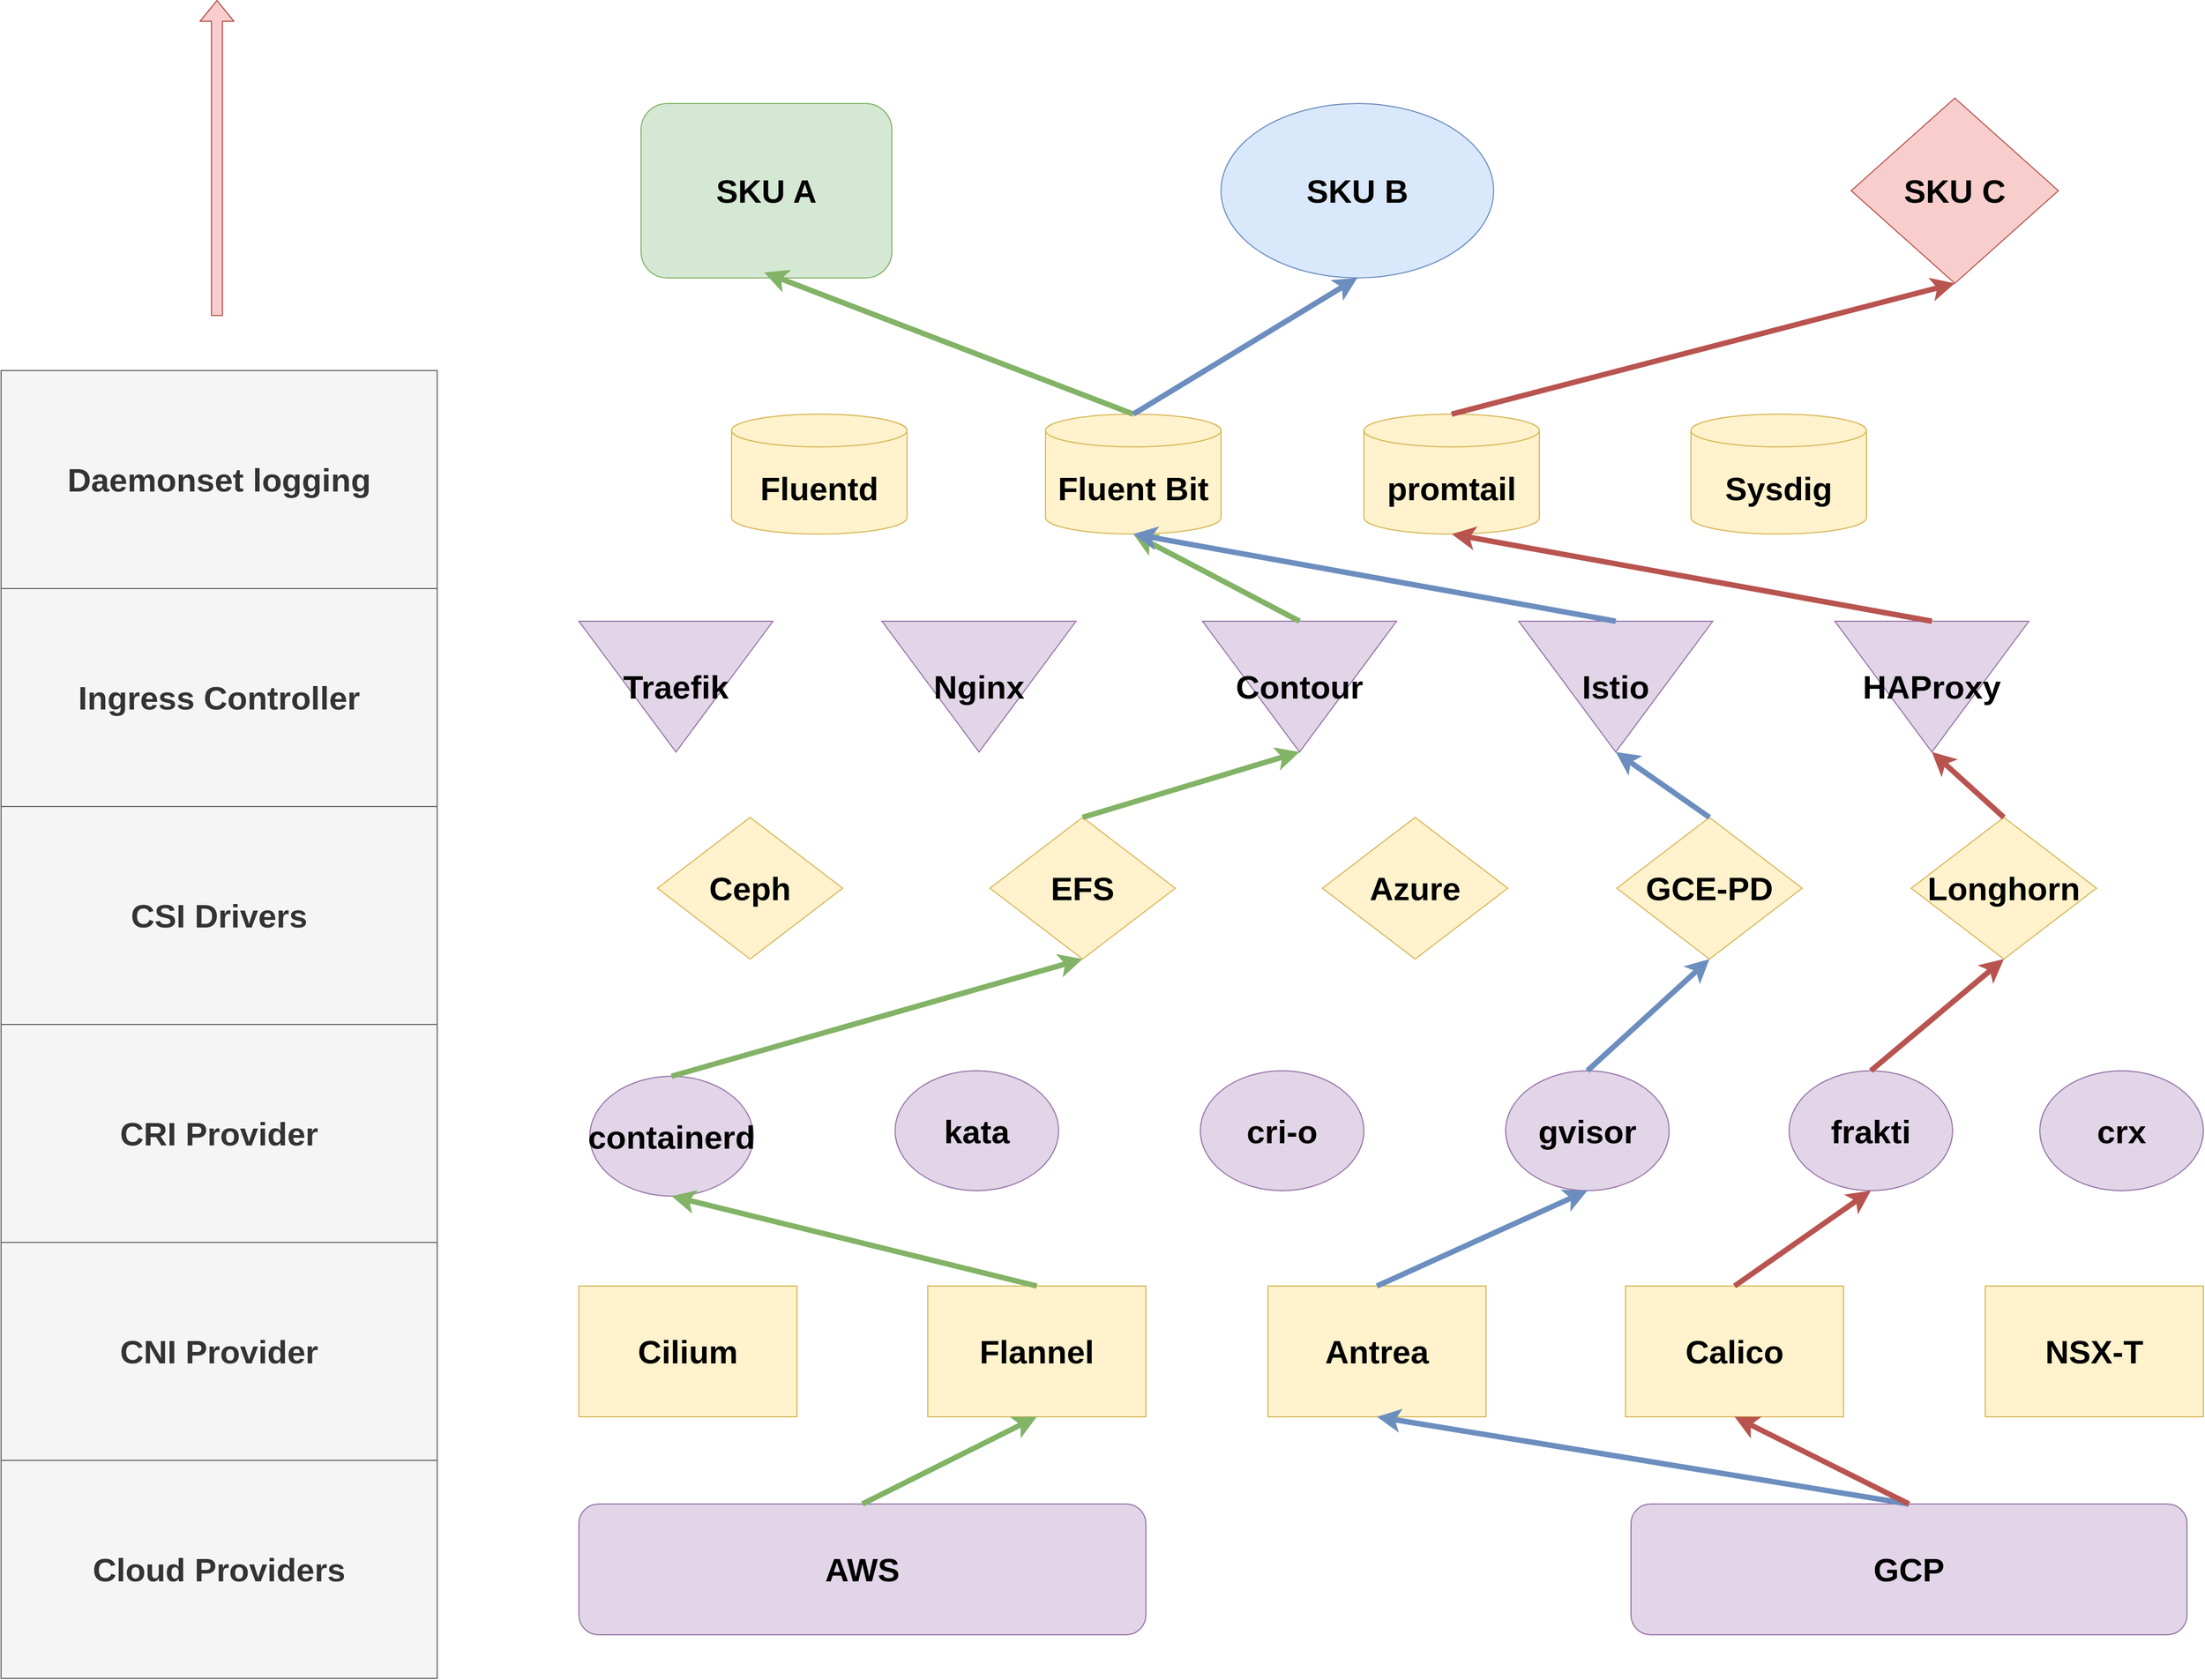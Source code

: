 <mxfile version="21.5.2" type="embed">
    <diagram id="K7M3HRoWgAVKcHkSSJoV" name="SKU">
        <mxGraphModel dx="4666" dy="2681" grid="1" gridSize="10" guides="1" tooltips="1" connect="1" arrows="1" fold="1" page="1" pageScale="1" pageWidth="1654" pageHeight="1169" math="0" shadow="0">
            <root>
                <mxCell id="0"/>
                <mxCell id="1" parent="0"/>
                <mxCell id="2" value="SKU A" style="rounded=1;whiteSpace=wrap;html=1;fillColor=#d5e8d4;strokeColor=#82b366;fontSize=30;fontStyle=1" parent="1" vertex="1">
                    <mxGeometry x="177" y="-285" width="230" height="160" as="geometry"/>
                </mxCell>
                <mxCell id="3" value="SKU B" style="ellipse;whiteSpace=wrap;html=1;fillColor=#dae8fc;strokeColor=#6c8ebf;fontSize=30;fontStyle=1" parent="1" vertex="1">
                    <mxGeometry x="709" y="-285" width="250" height="160" as="geometry"/>
                </mxCell>
                <mxCell id="4" value="SKU C" style="rhombus;whiteSpace=wrap;html=1;fillColor=#f8cecc;strokeColor=#b85450;fontSize=30;fontStyle=1" parent="1" vertex="1">
                    <mxGeometry x="1287" y="-290" width="190" height="170" as="geometry"/>
                </mxCell>
                <mxCell id="5" value="AWS" style="rounded=1;whiteSpace=wrap;html=1;fontSize=30;fillColor=#e1d5e7;strokeColor=#9673a6;fontStyle=1" parent="1" vertex="1">
                    <mxGeometry x="120" y="1000" width="520" height="120" as="geometry"/>
                </mxCell>
                <mxCell id="6" value="GCP" style="rounded=1;whiteSpace=wrap;html=1;fontSize=30;fillColor=#e1d5e7;strokeColor=#9673a6;fontStyle=1" parent="1" vertex="1">
                    <mxGeometry x="1085" y="1000" width="510" height="120" as="geometry"/>
                </mxCell>
                <mxCell id="8" value="Cilium" style="rounded=0;whiteSpace=wrap;html=1;fontSize=30;fillColor=#fff2cc;strokeColor=#d6b656;fontStyle=1" parent="1" vertex="1">
                    <mxGeometry x="120" y="800" width="200" height="120" as="geometry"/>
                </mxCell>
                <mxCell id="9" value="Flannel" style="rounded=0;whiteSpace=wrap;html=1;fontSize=30;fillColor=#fff2cc;strokeColor=#d6b656;fontStyle=1" parent="1" vertex="1">
                    <mxGeometry x="440" y="800" width="200" height="120" as="geometry"/>
                </mxCell>
                <mxCell id="10" value="Antrea" style="rounded=0;whiteSpace=wrap;html=1;fontSize=30;fillColor=#fff2cc;strokeColor=#d6b656;fontStyle=1" parent="1" vertex="1">
                    <mxGeometry x="752" y="800" width="200" height="120" as="geometry"/>
                </mxCell>
                <mxCell id="11" value="Calico" style="rounded=0;whiteSpace=wrap;html=1;fontSize=30;fillColor=#fff2cc;strokeColor=#d6b656;fontStyle=1" parent="1" vertex="1">
                    <mxGeometry x="1080" y="800" width="200" height="120" as="geometry"/>
                </mxCell>
                <mxCell id="13" value="containerd" style="ellipse;whiteSpace=wrap;html=1;fontSize=30;fillColor=#e1d5e7;strokeColor=#9673a6;fontStyle=1" parent="1" vertex="1">
                    <mxGeometry x="130" y="607.5" width="150" height="110" as="geometry"/>
                </mxCell>
                <mxCell id="14" value="kata" style="ellipse;whiteSpace=wrap;html=1;fontSize=30;fillColor=#e1d5e7;strokeColor=#9673a6;fontStyle=1" parent="1" vertex="1">
                    <mxGeometry x="410" y="602.5" width="150" height="110" as="geometry"/>
                </mxCell>
                <mxCell id="15" value="cri-o" style="ellipse;whiteSpace=wrap;html=1;fontSize=30;fillColor=#e1d5e7;strokeColor=#9673a6;fontStyle=1" parent="1" vertex="1">
                    <mxGeometry x="690" y="602.5" width="150" height="110" as="geometry"/>
                </mxCell>
                <mxCell id="16" value="frakti" style="ellipse;whiteSpace=wrap;html=1;fontSize=30;fillColor=#e1d5e7;strokeColor=#9673a6;fontStyle=1" parent="1" vertex="1">
                    <mxGeometry x="1230" y="602.5" width="150" height="110" as="geometry"/>
                </mxCell>
                <mxCell id="18" value="Ceph" style="rhombus;whiteSpace=wrap;html=1;fontSize=30;fillColor=#fff2cc;strokeColor=#d6b656;fontStyle=1" parent="1" vertex="1">
                    <mxGeometry x="192" y="370" width="170" height="130" as="geometry"/>
                </mxCell>
                <mxCell id="25" value="NSX-T" style="rounded=0;whiteSpace=wrap;html=1;fontSize=30;fillColor=#fff2cc;strokeColor=#d6b656;fontStyle=1" parent="1" vertex="1">
                    <mxGeometry x="1410" y="800" width="200" height="120" as="geometry"/>
                </mxCell>
                <mxCell id="26" value="Cloud Providers" style="rounded=0;whiteSpace=wrap;html=1;fontSize=30;fontStyle=1;fillColor=#f5f5f5;fontColor=#333333;strokeColor=#666666;" parent="1" vertex="1">
                    <mxGeometry x="-410" y="960" width="400" height="200" as="geometry"/>
                </mxCell>
                <mxCell id="27" value="CNI Provider" style="rounded=0;whiteSpace=wrap;html=1;fontSize=30;fillColor=#f5f5f5;strokeColor=#666666;fontColor=#333333;fontStyle=1" parent="1" vertex="1">
                    <mxGeometry x="-410" y="760" width="400" height="200" as="geometry"/>
                </mxCell>
                <mxCell id="28" value="CRI Provider" style="rounded=0;whiteSpace=wrap;html=1;fontSize=30;fillColor=#f5f5f5;strokeColor=#666666;fontColor=#333333;fontStyle=1" parent="1" vertex="1">
                    <mxGeometry x="-410" y="560" width="400" height="200" as="geometry"/>
                </mxCell>
                <mxCell id="29" value="CSI Drivers" style="rounded=0;whiteSpace=wrap;html=1;fontSize=30;fillColor=#f5f5f5;strokeColor=#666666;fontColor=#333333;fontStyle=1" parent="1" vertex="1">
                    <mxGeometry x="-410" y="360" width="400" height="200" as="geometry"/>
                </mxCell>
                <mxCell id="30" value="Ingress Controller" style="rounded=0;whiteSpace=wrap;html=1;fontSize=30;fillColor=#f5f5f5;strokeColor=#666666;fontColor=#333333;fontStyle=1" parent="1" vertex="1">
                    <mxGeometry x="-410" y="160" width="400" height="200" as="geometry"/>
                </mxCell>
                <mxCell id="31" value="gvisor" style="ellipse;whiteSpace=wrap;html=1;fontSize=30;fillColor=#e1d5e7;strokeColor=#9673a6;fontStyle=1" parent="1" vertex="1">
                    <mxGeometry x="970" y="602.5" width="150" height="110" as="geometry"/>
                </mxCell>
                <mxCell id="32" value="crx" style="ellipse;whiteSpace=wrap;html=1;fontSize=30;fillColor=#e1d5e7;strokeColor=#9673a6;fontStyle=1" parent="1" vertex="1">
                    <mxGeometry x="1460" y="602.5" width="150" height="110" as="geometry"/>
                </mxCell>
                <mxCell id="33" value="Daemonset logging" style="rounded=0;whiteSpace=wrap;html=1;fontSize=30;fillColor=#f5f5f5;strokeColor=#666666;fontColor=#333333;fontStyle=1" parent="1" vertex="1">
                    <mxGeometry x="-410" y="-40" width="400" height="200" as="geometry"/>
                </mxCell>
                <mxCell id="34" value="EFS" style="rhombus;whiteSpace=wrap;html=1;fontSize=30;fillColor=#fff2cc;strokeColor=#d6b656;fontStyle=1" parent="1" vertex="1">
                    <mxGeometry x="497" y="370" width="170" height="130" as="geometry"/>
                </mxCell>
                <mxCell id="35" value="Azure" style="rhombus;whiteSpace=wrap;html=1;fontSize=30;fillColor=#fff2cc;strokeColor=#d6b656;fontStyle=1" parent="1" vertex="1">
                    <mxGeometry x="802" y="370" width="170" height="130" as="geometry"/>
                </mxCell>
                <mxCell id="36" value="GCE-PD" style="rhombus;whiteSpace=wrap;html=1;fontSize=30;fillColor=#fff2cc;strokeColor=#d6b656;fontStyle=1" parent="1" vertex="1">
                    <mxGeometry x="1072" y="370" width="170" height="130" as="geometry"/>
                </mxCell>
                <mxCell id="37" value="Longhorn" style="rhombus;whiteSpace=wrap;html=1;fontSize=30;fillColor=#fff2cc;strokeColor=#d6b656;fontStyle=1" parent="1" vertex="1">
                    <mxGeometry x="1342" y="370" width="170" height="130" as="geometry"/>
                </mxCell>
                <mxCell id="38" value="Nginx" style="triangle;whiteSpace=wrap;html=1;fontSize=30;direction=south;fontStyle=1;fillColor=#e1d5e7;strokeColor=#9673a6;" parent="1" vertex="1">
                    <mxGeometry x="398" y="190" width="178" height="120" as="geometry"/>
                </mxCell>
                <mxCell id="39" value="Istio" style="triangle;whiteSpace=wrap;html=1;fontSize=30;direction=south;fontStyle=1;fillColor=#e1d5e7;strokeColor=#9673a6;" parent="1" vertex="1">
                    <mxGeometry x="982" y="190" width="178" height="120" as="geometry"/>
                </mxCell>
                <mxCell id="40" value="Contour" style="triangle;whiteSpace=wrap;html=1;fontSize=30;direction=south;fontStyle=1;fillColor=#e1d5e7;strokeColor=#9673a6;" parent="1" vertex="1">
                    <mxGeometry x="692" y="190" width="178" height="120" as="geometry"/>
                </mxCell>
                <mxCell id="41" value="HAProxy" style="triangle;whiteSpace=wrap;html=1;fontSize=30;direction=south;fontStyle=1;fillColor=#e1d5e7;strokeColor=#9673a6;" parent="1" vertex="1">
                    <mxGeometry x="1272" y="190" width="178" height="120" as="geometry"/>
                </mxCell>
                <mxCell id="42" value="Traefik" style="triangle;whiteSpace=wrap;html=1;fontSize=30;direction=south;fontStyle=1;fillColor=#e1d5e7;strokeColor=#9673a6;" parent="1" vertex="1">
                    <mxGeometry x="120" y="190" width="178" height="120" as="geometry"/>
                </mxCell>
                <mxCell id="44" value="Fluentd" style="shape=cylinder3;whiteSpace=wrap;html=1;boundedLbl=1;backgroundOutline=1;size=15;fontSize=30;fillColor=#fff2cc;strokeColor=#d6b656;fontStyle=1" parent="1" vertex="1">
                    <mxGeometry x="260" width="161" height="110" as="geometry"/>
                </mxCell>
                <mxCell id="45" value="Fluent Bit" style="shape=cylinder3;whiteSpace=wrap;html=1;boundedLbl=1;backgroundOutline=1;size=15;fontSize=30;fillColor=#fff2cc;strokeColor=#d6b656;fontStyle=1" parent="1" vertex="1">
                    <mxGeometry x="548" width="161" height="110" as="geometry"/>
                </mxCell>
                <mxCell id="46" value="promtail" style="shape=cylinder3;whiteSpace=wrap;html=1;boundedLbl=1;backgroundOutline=1;size=15;fontSize=30;fillColor=#fff2cc;strokeColor=#d6b656;fontStyle=1" parent="1" vertex="1">
                    <mxGeometry x="840" width="161" height="110" as="geometry"/>
                </mxCell>
                <mxCell id="47" value="Sysdig" style="shape=cylinder3;whiteSpace=wrap;html=1;boundedLbl=1;backgroundOutline=1;size=15;fontSize=30;fillColor=#fff2cc;strokeColor=#d6b656;fontStyle=1" parent="1" vertex="1">
                    <mxGeometry x="1140" width="161" height="110" as="geometry"/>
                </mxCell>
                <mxCell id="48" value="" style="endArrow=classic;html=1;fontSize=30;exitX=0.5;exitY=0;exitDx=0;exitDy=0;entryX=0.5;entryY=1;entryDx=0;entryDy=0;strokeWidth=5;fillColor=#d5e8d4;strokeColor=#82b366;" parent="1" source="5" target="9" edge="1">
                    <mxGeometry width="50" height="50" relative="1" as="geometry">
                        <mxPoint x="800" y="1050" as="sourcePoint"/>
                        <mxPoint x="850" y="1000" as="targetPoint"/>
                    </mxGeometry>
                </mxCell>
                <mxCell id="49" value="" style="endArrow=classic;html=1;fontSize=30;exitX=0.5;exitY=0;exitDx=0;exitDy=0;entryX=0.5;entryY=1;entryDx=0;entryDy=0;strokeWidth=5;fillColor=#d5e8d4;strokeColor=#82b366;" parent="1" source="9" target="13" edge="1">
                    <mxGeometry width="50" height="50" relative="1" as="geometry">
                        <mxPoint x="390" y="1010" as="sourcePoint"/>
                        <mxPoint x="550.0" y="930" as="targetPoint"/>
                    </mxGeometry>
                </mxCell>
                <mxCell id="50" value="" style="endArrow=classic;html=1;fontSize=30;exitX=0.5;exitY=0;exitDx=0;exitDy=0;entryX=0.5;entryY=1;entryDx=0;entryDy=0;strokeWidth=5;fillColor=#d5e8d4;strokeColor=#82b366;" parent="1" source="13" target="34" edge="1">
                    <mxGeometry width="50" height="50" relative="1" as="geometry">
                        <mxPoint x="550.0" y="810" as="sourcePoint"/>
                        <mxPoint x="215" y="727.5" as="targetPoint"/>
                    </mxGeometry>
                </mxCell>
                <mxCell id="51" value="" style="endArrow=classic;html=1;fontSize=30;exitX=0.5;exitY=0;exitDx=0;exitDy=0;entryX=1;entryY=0.5;entryDx=0;entryDy=0;strokeWidth=5;fillColor=#d5e8d4;strokeColor=#82b366;" parent="1" source="34" target="40" edge="1">
                    <mxGeometry width="50" height="50" relative="1" as="geometry">
                        <mxPoint x="215" y="617.5" as="sourcePoint"/>
                        <mxPoint x="592" y="510" as="targetPoint"/>
                    </mxGeometry>
                </mxCell>
                <mxCell id="52" value="" style="endArrow=classic;html=1;fontSize=30;exitX=0;exitY=0.5;exitDx=0;exitDy=0;entryX=0.5;entryY=1;entryDx=0;entryDy=0;strokeWidth=5;fillColor=#d5e8d4;strokeColor=#82b366;entryPerimeter=0;" parent="1" source="40" target="45" edge="1">
                    <mxGeometry width="50" height="50" relative="1" as="geometry">
                        <mxPoint x="592" y="380" as="sourcePoint"/>
                        <mxPoint x="791" y="320" as="targetPoint"/>
                    </mxGeometry>
                </mxCell>
                <mxCell id="53" value="" style="endArrow=classic;html=1;fontSize=30;exitX=0.5;exitY=0;exitDx=0;exitDy=0;strokeWidth=5;fillColor=#d5e8d4;strokeColor=#82b366;exitPerimeter=0;" parent="1" source="45" edge="1">
                    <mxGeometry width="50" height="50" relative="1" as="geometry">
                        <mxPoint x="791" y="200" as="sourcePoint"/>
                        <mxPoint x="290" y="-130" as="targetPoint"/>
                    </mxGeometry>
                </mxCell>
                <mxCell id="54" value="" style="endArrow=classic;html=1;fontSize=30;exitX=0.5;exitY=0;exitDx=0;exitDy=0;strokeWidth=5;fillColor=#dae8fc;strokeColor=#6c8ebf;entryX=0.5;entryY=1;entryDx=0;entryDy=0;" parent="1" source="6" target="10" edge="1">
                    <mxGeometry width="50" height="50" relative="1" as="geometry">
                        <mxPoint x="638.5" y="10" as="sourcePoint"/>
                        <mxPoint x="300" y="-120" as="targetPoint"/>
                    </mxGeometry>
                </mxCell>
                <mxCell id="55" value="" style="endArrow=classic;html=1;fontSize=30;exitX=0.5;exitY=0;exitDx=0;exitDy=0;strokeWidth=5;fillColor=#dae8fc;strokeColor=#6c8ebf;entryX=0.5;entryY=1;entryDx=0;entryDy=0;" parent="1" source="10" target="31" edge="1">
                    <mxGeometry width="50" height="50" relative="1" as="geometry">
                        <mxPoint x="1350" y="1010" as="sourcePoint"/>
                        <mxPoint x="862" y="930" as="targetPoint"/>
                    </mxGeometry>
                </mxCell>
                <mxCell id="56" value="" style="endArrow=classic;html=1;fontSize=30;exitX=0.5;exitY=0;exitDx=0;exitDy=0;strokeWidth=5;fillColor=#dae8fc;strokeColor=#6c8ebf;entryX=0.5;entryY=1;entryDx=0;entryDy=0;" parent="1" source="31" target="36" edge="1">
                    <mxGeometry width="50" height="50" relative="1" as="geometry">
                        <mxPoint x="862" y="810" as="sourcePoint"/>
                        <mxPoint x="920" y="520" as="targetPoint"/>
                    </mxGeometry>
                </mxCell>
                <mxCell id="57" value="" style="endArrow=classic;html=1;fontSize=30;exitX=0.5;exitY=0;exitDx=0;exitDy=0;strokeWidth=5;fillColor=#dae8fc;strokeColor=#6c8ebf;entryX=1;entryY=0.5;entryDx=0;entryDy=0;" parent="1" source="36" target="39" edge="1">
                    <mxGeometry width="50" height="50" relative="1" as="geometry">
                        <mxPoint x="1055" y="612.5" as="sourcePoint"/>
                        <mxPoint x="1167.0" y="510" as="targetPoint"/>
                    </mxGeometry>
                </mxCell>
                <mxCell id="58" value="" style="endArrow=classic;html=1;fontSize=30;exitX=0;exitY=0.5;exitDx=0;exitDy=0;strokeWidth=5;fillColor=#dae8fc;strokeColor=#6c8ebf;entryX=0.5;entryY=1;entryDx=0;entryDy=0;entryPerimeter=0;" parent="1" source="39" target="45" edge="1">
                    <mxGeometry width="50" height="50" relative="1" as="geometry">
                        <mxPoint x="1167.0" y="380" as="sourcePoint"/>
                        <mxPoint x="1081.0" y="320" as="targetPoint"/>
                    </mxGeometry>
                </mxCell>
                <mxCell id="59" value="" style="endArrow=classic;html=1;fontSize=30;exitX=0.5;exitY=0;exitDx=0;exitDy=0;strokeWidth=5;fillColor=#dae8fc;strokeColor=#6c8ebf;entryX=0.5;entryY=1;entryDx=0;entryDy=0;exitPerimeter=0;" parent="1" source="45" target="3" edge="1">
                    <mxGeometry width="50" height="50" relative="1" as="geometry">
                        <mxPoint x="1081.0" y="200" as="sourcePoint"/>
                        <mxPoint x="638.5" y="120" as="targetPoint"/>
                    </mxGeometry>
                </mxCell>
                <mxCell id="60" value="" style="endArrow=classic;html=1;fontSize=30;exitX=0.5;exitY=0;exitDx=0;exitDy=0;strokeWidth=5;fillColor=#f8cecc;strokeColor=#b85450;entryX=0.5;entryY=1;entryDx=0;entryDy=0;exitPerimeter=0;" parent="1" source="46" target="4" edge="1">
                    <mxGeometry width="50" height="50" relative="1" as="geometry">
                        <mxPoint x="638.5" y="10" as="sourcePoint"/>
                        <mxPoint x="844" y="-115" as="targetPoint"/>
                    </mxGeometry>
                </mxCell>
                <mxCell id="61" value="" style="endArrow=classic;html=1;fontSize=30;exitX=0;exitY=0.5;exitDx=0;exitDy=0;strokeWidth=5;fillColor=#f8cecc;strokeColor=#b85450;entryX=0.5;entryY=1;entryDx=0;entryDy=0;entryPerimeter=0;" parent="1" source="41" target="46" edge="1">
                    <mxGeometry width="50" height="50" relative="1" as="geometry">
                        <mxPoint x="930.5" y="10" as="sourcePoint"/>
                        <mxPoint x="1392.0" y="-110" as="targetPoint"/>
                    </mxGeometry>
                </mxCell>
                <mxCell id="62" value="" style="endArrow=classic;html=1;fontSize=30;exitX=0.5;exitY=0;exitDx=0;exitDy=0;strokeWidth=5;fillColor=#f8cecc;strokeColor=#b85450;entryX=1;entryY=0.5;entryDx=0;entryDy=0;" parent="1" source="37" target="41" edge="1">
                    <mxGeometry width="50" height="50" relative="1" as="geometry">
                        <mxPoint x="1371" y="200" as="sourcePoint"/>
                        <mxPoint x="930.5" y="120" as="targetPoint"/>
                    </mxGeometry>
                </mxCell>
                <mxCell id="63" value="" style="endArrow=classic;html=1;fontSize=30;exitX=0.5;exitY=0;exitDx=0;exitDy=0;strokeWidth=5;fillColor=#f8cecc;strokeColor=#b85450;entryX=0.5;entryY=1;entryDx=0;entryDy=0;" parent="1" source="16" target="37" edge="1">
                    <mxGeometry width="50" height="50" relative="1" as="geometry">
                        <mxPoint x="1437.0" y="380" as="sourcePoint"/>
                        <mxPoint x="1371" y="320" as="targetPoint"/>
                    </mxGeometry>
                </mxCell>
                <mxCell id="64" value="" style="endArrow=classic;html=1;fontSize=30;exitX=0.5;exitY=0;exitDx=0;exitDy=0;strokeWidth=5;fillColor=#f8cecc;strokeColor=#b85450;entryX=0.5;entryY=1;entryDx=0;entryDy=0;" parent="1" source="11" target="16" edge="1">
                    <mxGeometry width="50" height="50" relative="1" as="geometry">
                        <mxPoint x="1315" y="612.5" as="sourcePoint"/>
                        <mxPoint x="1437.0" y="510" as="targetPoint"/>
                    </mxGeometry>
                </mxCell>
                <mxCell id="65" value="" style="endArrow=classic;html=1;fontSize=30;exitX=0.5;exitY=0;exitDx=0;exitDy=0;strokeWidth=5;fillColor=#f8cecc;strokeColor=#b85450;entryX=0.5;entryY=1;entryDx=0;entryDy=0;" parent="1" source="6" target="11" edge="1">
                    <mxGeometry width="50" height="50" relative="1" as="geometry">
                        <mxPoint x="1190" y="810" as="sourcePoint"/>
                        <mxPoint x="1315" y="722.5" as="targetPoint"/>
                    </mxGeometry>
                </mxCell>
                <mxCell id="66" value="" style="shape=flexArrow;endArrow=classic;html=1;fillColor=#f8cecc;strokeColor=#b85450;" edge="1" parent="1">
                    <mxGeometry width="50" height="50" relative="1" as="geometry">
                        <mxPoint x="-212" y="-90" as="sourcePoint"/>
                        <mxPoint x="-212" y="-380" as="targetPoint"/>
                    </mxGeometry>
                </mxCell>
            </root>
        </mxGraphModel>
    </diagram>
</mxfile>